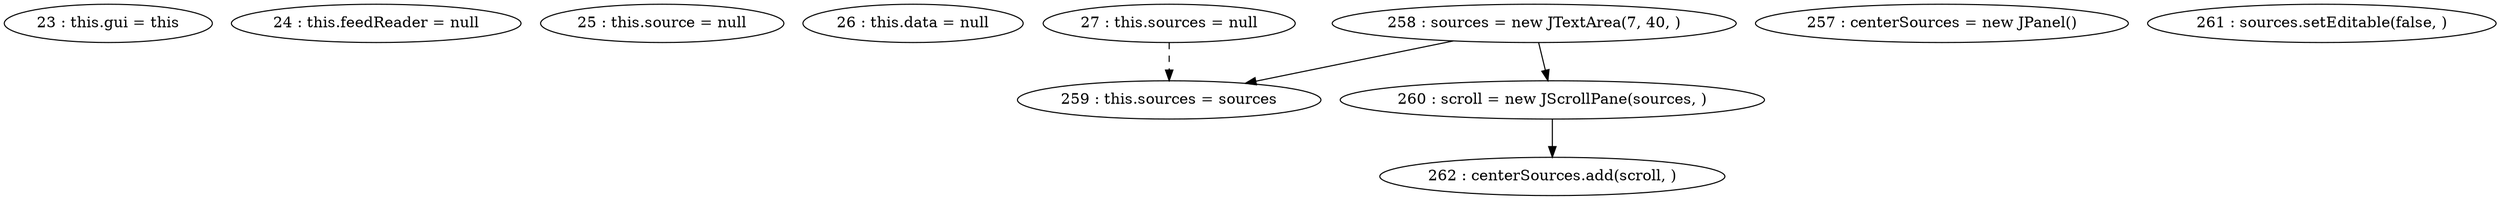 digraph G {
"23 : this.gui = this"
"24 : this.feedReader = null"
"25 : this.source = null"
"26 : this.data = null"
"27 : this.sources = null"
"27 : this.sources = null" -> "259 : this.sources = sources" [style=dashed]
"257 : centerSources = new JPanel()"
"258 : sources = new JTextArea(7, 40, )"
"258 : sources = new JTextArea(7, 40, )" -> "260 : scroll = new JScrollPane(sources, )"
"258 : sources = new JTextArea(7, 40, )" -> "259 : this.sources = sources"
"259 : this.sources = sources"
"260 : scroll = new JScrollPane(sources, )"
"260 : scroll = new JScrollPane(sources, )" -> "262 : centerSources.add(scroll, )"
"261 : sources.setEditable(false, )"
"262 : centerSources.add(scroll, )"
}